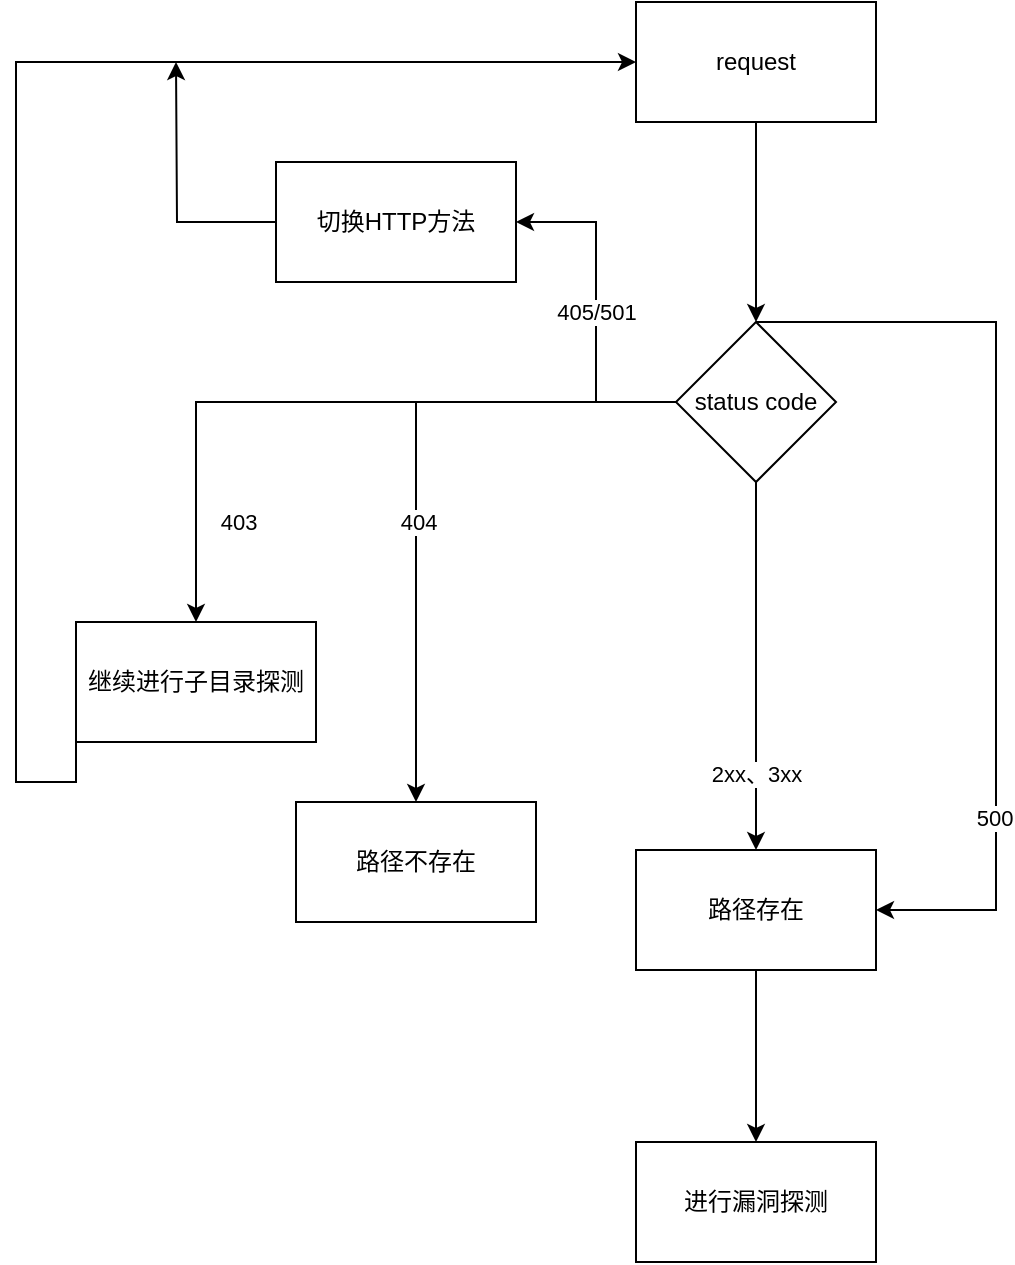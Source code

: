 <mxfile version="21.2.1" type="github">
  <diagram name="第 1 页" id="dhtbSQrQPLIDP8PD7pK_">
    <mxGraphModel dx="1038" dy="665" grid="1" gridSize="10" guides="1" tooltips="1" connect="1" arrows="1" fold="1" page="1" pageScale="1" pageWidth="827" pageHeight="1169" math="0" shadow="0">
      <root>
        <mxCell id="0" />
        <mxCell id="1" parent="0" />
        <mxCell id="AUCj9lgXTm8hQotpIEhG-11" value="" style="edgeStyle=orthogonalEdgeStyle;rounded=0;orthogonalLoop=1;jettySize=auto;html=1;" edge="1" parent="1" source="AUCj9lgXTm8hQotpIEhG-2" target="AUCj9lgXTm8hQotpIEhG-10">
          <mxGeometry relative="1" as="geometry" />
        </mxCell>
        <mxCell id="AUCj9lgXTm8hQotpIEhG-2" value="request" style="rounded=0;whiteSpace=wrap;html=1;" vertex="1" parent="1">
          <mxGeometry x="370" y="100" width="120" height="60" as="geometry" />
        </mxCell>
        <mxCell id="AUCj9lgXTm8hQotpIEhG-13" value="" style="edgeStyle=orthogonalEdgeStyle;rounded=0;orthogonalLoop=1;jettySize=auto;html=1;" edge="1" parent="1" source="AUCj9lgXTm8hQotpIEhG-10" target="AUCj9lgXTm8hQotpIEhG-12">
          <mxGeometry relative="1" as="geometry" />
        </mxCell>
        <mxCell id="AUCj9lgXTm8hQotpIEhG-14" value="2xx、3xx" style="edgeLabel;html=1;align=center;verticalAlign=middle;resizable=0;points=[];" vertex="1" connectable="0" parent="AUCj9lgXTm8hQotpIEhG-13">
          <mxGeometry x="-0.127" relative="1" as="geometry">
            <mxPoint y="65" as="offset" />
          </mxGeometry>
        </mxCell>
        <mxCell id="AUCj9lgXTm8hQotpIEhG-16" value="" style="edgeStyle=orthogonalEdgeStyle;rounded=0;orthogonalLoop=1;jettySize=auto;html=1;" edge="1" parent="1" source="AUCj9lgXTm8hQotpIEhG-10" target="AUCj9lgXTm8hQotpIEhG-15">
          <mxGeometry relative="1" as="geometry" />
        </mxCell>
        <mxCell id="AUCj9lgXTm8hQotpIEhG-17" value="403" style="edgeLabel;html=1;align=center;verticalAlign=middle;resizable=0;points=[];" vertex="1" connectable="0" parent="AUCj9lgXTm8hQotpIEhG-16">
          <mxGeometry x="-0.118" y="-1" relative="1" as="geometry">
            <mxPoint x="-65" y="61" as="offset" />
          </mxGeometry>
        </mxCell>
        <mxCell id="AUCj9lgXTm8hQotpIEhG-19" value="" style="edgeStyle=orthogonalEdgeStyle;rounded=0;orthogonalLoop=1;jettySize=auto;html=1;" edge="1" parent="1" source="AUCj9lgXTm8hQotpIEhG-10" target="AUCj9lgXTm8hQotpIEhG-18">
          <mxGeometry relative="1" as="geometry">
            <Array as="points">
              <mxPoint x="260" y="300" />
            </Array>
          </mxGeometry>
        </mxCell>
        <mxCell id="AUCj9lgXTm8hQotpIEhG-20" value="404" style="edgeLabel;html=1;align=center;verticalAlign=middle;resizable=0;points=[];" vertex="1" connectable="0" parent="AUCj9lgXTm8hQotpIEhG-19">
          <mxGeometry x="-0.344" y="-3" relative="1" as="geometry">
            <mxPoint x="-21" y="63" as="offset" />
          </mxGeometry>
        </mxCell>
        <mxCell id="AUCj9lgXTm8hQotpIEhG-22" style="edgeStyle=orthogonalEdgeStyle;rounded=0;orthogonalLoop=1;jettySize=auto;html=1;entryX=1;entryY=0.5;entryDx=0;entryDy=0;" edge="1" parent="1" source="AUCj9lgXTm8hQotpIEhG-10" target="AUCj9lgXTm8hQotpIEhG-12">
          <mxGeometry relative="1" as="geometry">
            <mxPoint x="590" y="150" as="targetPoint" />
            <Array as="points">
              <mxPoint x="550" y="260" />
              <mxPoint x="550" y="554" />
            </Array>
          </mxGeometry>
        </mxCell>
        <mxCell id="AUCj9lgXTm8hQotpIEhG-23" value="500" style="edgeLabel;html=1;align=center;verticalAlign=middle;resizable=0;points=[];" vertex="1" connectable="0" parent="AUCj9lgXTm8hQotpIEhG-22">
          <mxGeometry x="0.551" y="-1" relative="1" as="geometry">
            <mxPoint as="offset" />
          </mxGeometry>
        </mxCell>
        <mxCell id="AUCj9lgXTm8hQotpIEhG-33" value="405/501&lt;br&gt;" style="edgeStyle=orthogonalEdgeStyle;rounded=0;orthogonalLoop=1;jettySize=auto;html=1;entryX=1;entryY=0.5;entryDx=0;entryDy=0;" edge="1" parent="1" source="AUCj9lgXTm8hQotpIEhG-10" target="AUCj9lgXTm8hQotpIEhG-28">
          <mxGeometry relative="1" as="geometry" />
        </mxCell>
        <mxCell id="AUCj9lgXTm8hQotpIEhG-10" value="status code" style="rhombus;whiteSpace=wrap;html=1;rounded=0;" vertex="1" parent="1">
          <mxGeometry x="390" y="260" width="80" height="80" as="geometry" />
        </mxCell>
        <mxCell id="AUCj9lgXTm8hQotpIEhG-26" value="" style="edgeStyle=orthogonalEdgeStyle;rounded=0;orthogonalLoop=1;jettySize=auto;html=1;" edge="1" parent="1" source="AUCj9lgXTm8hQotpIEhG-12" target="AUCj9lgXTm8hQotpIEhG-25">
          <mxGeometry relative="1" as="geometry" />
        </mxCell>
        <mxCell id="AUCj9lgXTm8hQotpIEhG-12" value="路径存在" style="rounded=0;whiteSpace=wrap;html=1;" vertex="1" parent="1">
          <mxGeometry x="370" y="524" width="120" height="60" as="geometry" />
        </mxCell>
        <mxCell id="AUCj9lgXTm8hQotpIEhG-21" style="edgeStyle=orthogonalEdgeStyle;rounded=0;orthogonalLoop=1;jettySize=auto;html=1;entryX=0;entryY=0.5;entryDx=0;entryDy=0;exitX=0;exitY=0.5;exitDx=0;exitDy=0;" edge="1" parent="1" source="AUCj9lgXTm8hQotpIEhG-15" target="AUCj9lgXTm8hQotpIEhG-2">
          <mxGeometry relative="1" as="geometry">
            <Array as="points">
              <mxPoint x="60" y="490" />
              <mxPoint x="60" y="130" />
            </Array>
          </mxGeometry>
        </mxCell>
        <mxCell id="AUCj9lgXTm8hQotpIEhG-15" value="继续进行子目录探测" style="rounded=0;whiteSpace=wrap;html=1;" vertex="1" parent="1">
          <mxGeometry x="90" y="410" width="120" height="60" as="geometry" />
        </mxCell>
        <mxCell id="AUCj9lgXTm8hQotpIEhG-18" value="路径不存在" style="whiteSpace=wrap;html=1;rounded=0;" vertex="1" parent="1">
          <mxGeometry x="200" y="500" width="120" height="60" as="geometry" />
        </mxCell>
        <mxCell id="AUCj9lgXTm8hQotpIEhG-25" value="进行漏洞探测" style="whiteSpace=wrap;html=1;rounded=0;" vertex="1" parent="1">
          <mxGeometry x="370" y="670" width="120" height="60" as="geometry" />
        </mxCell>
        <mxCell id="AUCj9lgXTm8hQotpIEhG-34" style="edgeStyle=orthogonalEdgeStyle;rounded=0;orthogonalLoop=1;jettySize=auto;html=1;" edge="1" parent="1" source="AUCj9lgXTm8hQotpIEhG-28">
          <mxGeometry relative="1" as="geometry">
            <mxPoint x="140" y="130" as="targetPoint" />
          </mxGeometry>
        </mxCell>
        <mxCell id="AUCj9lgXTm8hQotpIEhG-28" value="切换HTTP方法" style="whiteSpace=wrap;html=1;rounded=0;" vertex="1" parent="1">
          <mxGeometry x="190" y="180" width="120" height="60" as="geometry" />
        </mxCell>
      </root>
    </mxGraphModel>
  </diagram>
</mxfile>
